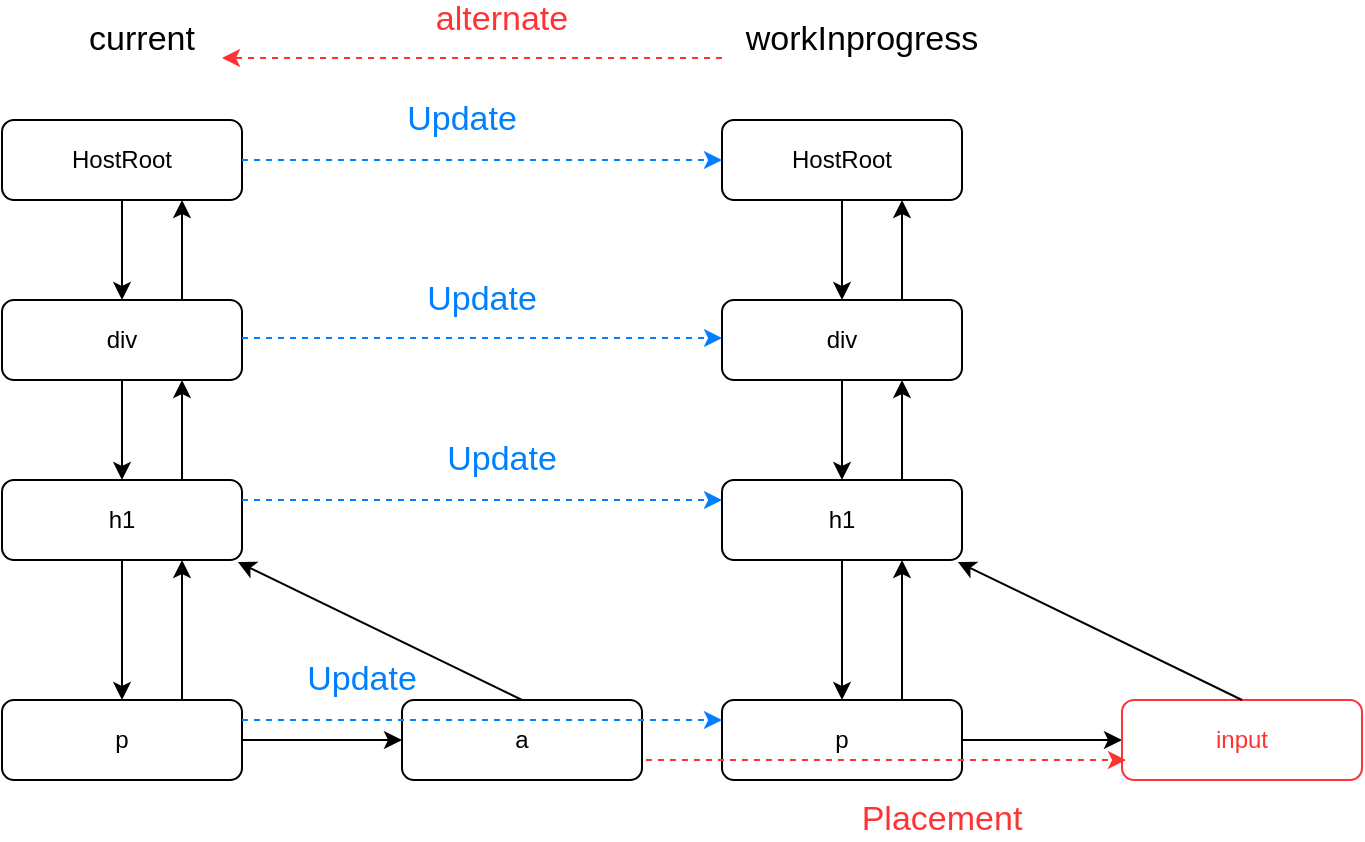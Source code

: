 <mxfile version="12.3.3" type="github" pages="1">
  <diagram id="WC2CbO6cNntMf5jrntyh" name="第 1 页">
    <mxGraphModel dx="763" dy="421" grid="1" gridSize="10" guides="1" tooltips="1" connect="1" arrows="1" fold="1" page="1" pageScale="1" pageWidth="3300" pageHeight="4681" math="0" shadow="0">
      <root>
        <mxCell id="0"/>
        <mxCell id="1" parent="0"/>
        <mxCell id="h7FLI7bui8fmI9zWMLrp-3" value="" style="edgeStyle=orthogonalEdgeStyle;rounded=0;orthogonalLoop=1;jettySize=auto;html=1;" edge="1" parent="1" source="h7FLI7bui8fmI9zWMLrp-1" target="h7FLI7bui8fmI9zWMLrp-2">
          <mxGeometry relative="1" as="geometry"/>
        </mxCell>
        <mxCell id="h7FLI7bui8fmI9zWMLrp-1" value="HostRoot" style="rounded=1;whiteSpace=wrap;html=1;" vertex="1" parent="1">
          <mxGeometry x="110" y="80" width="120" height="40" as="geometry"/>
        </mxCell>
        <mxCell id="h7FLI7bui8fmI9zWMLrp-5" value="" style="edgeStyle=orthogonalEdgeStyle;rounded=0;orthogonalLoop=1;jettySize=auto;html=1;" edge="1" parent="1" source="h7FLI7bui8fmI9zWMLrp-2" target="h7FLI7bui8fmI9zWMLrp-4">
          <mxGeometry relative="1" as="geometry"/>
        </mxCell>
        <mxCell id="h7FLI7bui8fmI9zWMLrp-2" value="div" style="rounded=1;whiteSpace=wrap;html=1;" vertex="1" parent="1">
          <mxGeometry x="110" y="170" width="120" height="40" as="geometry"/>
        </mxCell>
        <mxCell id="h7FLI7bui8fmI9zWMLrp-12" value="" style="edgeStyle=orthogonalEdgeStyle;rounded=0;orthogonalLoop=1;jettySize=auto;html=1;" edge="1" parent="1" source="h7FLI7bui8fmI9zWMLrp-4" target="h7FLI7bui8fmI9zWMLrp-11">
          <mxGeometry relative="1" as="geometry"/>
        </mxCell>
        <mxCell id="h7FLI7bui8fmI9zWMLrp-4" value="h1" style="rounded=1;whiteSpace=wrap;html=1;" vertex="1" parent="1">
          <mxGeometry x="110" y="260" width="120" height="40" as="geometry"/>
        </mxCell>
        <mxCell id="h7FLI7bui8fmI9zWMLrp-14" value="" style="edgeStyle=orthogonalEdgeStyle;rounded=0;orthogonalLoop=1;jettySize=auto;html=1;" edge="1" parent="1" source="h7FLI7bui8fmI9zWMLrp-11" target="h7FLI7bui8fmI9zWMLrp-13">
          <mxGeometry relative="1" as="geometry"/>
        </mxCell>
        <mxCell id="h7FLI7bui8fmI9zWMLrp-11" value="p" style="rounded=1;whiteSpace=wrap;html=1;" vertex="1" parent="1">
          <mxGeometry x="110" y="370" width="120" height="40" as="geometry"/>
        </mxCell>
        <mxCell id="h7FLI7bui8fmI9zWMLrp-13" value="a" style="rounded=1;whiteSpace=wrap;html=1;" vertex="1" parent="1">
          <mxGeometry x="310" y="370" width="120" height="40" as="geometry"/>
        </mxCell>
        <mxCell id="h7FLI7bui8fmI9zWMLrp-8" value="" style="endArrow=classic;html=1;entryX=0.75;entryY=1;entryDx=0;entryDy=0;exitX=0.75;exitY=0;exitDx=0;exitDy=0;" edge="1" parent="1" source="h7FLI7bui8fmI9zWMLrp-2" target="h7FLI7bui8fmI9zWMLrp-1">
          <mxGeometry width="50" height="50" relative="1" as="geometry">
            <mxPoint x="190" y="170" as="sourcePoint"/>
            <mxPoint x="240" y="120" as="targetPoint"/>
          </mxGeometry>
        </mxCell>
        <mxCell id="h7FLI7bui8fmI9zWMLrp-9" value="" style="endArrow=classic;html=1;entryX=0.75;entryY=1;entryDx=0;entryDy=0;exitX=0.75;exitY=0;exitDx=0;exitDy=0;" edge="1" parent="1" source="h7FLI7bui8fmI9zWMLrp-4" target="h7FLI7bui8fmI9zWMLrp-2">
          <mxGeometry width="50" height="50" relative="1" as="geometry">
            <mxPoint x="190" y="260" as="sourcePoint"/>
            <mxPoint x="240" y="210" as="targetPoint"/>
          </mxGeometry>
        </mxCell>
        <mxCell id="h7FLI7bui8fmI9zWMLrp-15" value="" style="endArrow=classic;html=1;entryX=0.75;entryY=1;entryDx=0;entryDy=0;exitX=0.75;exitY=0;exitDx=0;exitDy=0;" edge="1" parent="1" source="h7FLI7bui8fmI9zWMLrp-11" target="h7FLI7bui8fmI9zWMLrp-4">
          <mxGeometry width="50" height="50" relative="1" as="geometry">
            <mxPoint x="200" y="350" as="sourcePoint"/>
            <mxPoint x="250" y="330" as="targetPoint"/>
          </mxGeometry>
        </mxCell>
        <mxCell id="h7FLI7bui8fmI9zWMLrp-16" value="" style="endArrow=classic;html=1;entryX=0.983;entryY=1.025;entryDx=0;entryDy=0;entryPerimeter=0;" edge="1" parent="1" target="h7FLI7bui8fmI9zWMLrp-4">
          <mxGeometry width="50" height="50" relative="1" as="geometry">
            <mxPoint x="370" y="370" as="sourcePoint"/>
            <mxPoint x="420" y="320" as="targetPoint"/>
          </mxGeometry>
        </mxCell>
        <mxCell id="h7FLI7bui8fmI9zWMLrp-17" value="current" style="text;html=1;strokeColor=none;fillColor=none;align=center;verticalAlign=middle;whiteSpace=wrap;rounded=0;fontSize=17;" vertex="1" parent="1">
          <mxGeometry x="160" y="30" width="40" height="20" as="geometry"/>
        </mxCell>
        <mxCell id="h7FLI7bui8fmI9zWMLrp-18" value="" style="edgeStyle=orthogonalEdgeStyle;rounded=0;orthogonalLoop=1;jettySize=auto;html=1;" edge="1" parent="1" source="h7FLI7bui8fmI9zWMLrp-19" target="h7FLI7bui8fmI9zWMLrp-21">
          <mxGeometry relative="1" as="geometry"/>
        </mxCell>
        <mxCell id="h7FLI7bui8fmI9zWMLrp-19" value="HostRoot" style="rounded=1;whiteSpace=wrap;html=1;" vertex="1" parent="1">
          <mxGeometry x="470" y="80" width="120" height="40" as="geometry"/>
        </mxCell>
        <mxCell id="h7FLI7bui8fmI9zWMLrp-20" value="" style="edgeStyle=orthogonalEdgeStyle;rounded=0;orthogonalLoop=1;jettySize=auto;html=1;" edge="1" parent="1" source="h7FLI7bui8fmI9zWMLrp-21" target="h7FLI7bui8fmI9zWMLrp-24">
          <mxGeometry relative="1" as="geometry"/>
        </mxCell>
        <mxCell id="h7FLI7bui8fmI9zWMLrp-21" value="div" style="rounded=1;whiteSpace=wrap;html=1;" vertex="1" parent="1">
          <mxGeometry x="470" y="170" width="120" height="40" as="geometry"/>
        </mxCell>
        <mxCell id="h7FLI7bui8fmI9zWMLrp-23" value="" style="edgeStyle=orthogonalEdgeStyle;rounded=0;orthogonalLoop=1;jettySize=auto;html=1;" edge="1" parent="1" source="h7FLI7bui8fmI9zWMLrp-24" target="h7FLI7bui8fmI9zWMLrp-26">
          <mxGeometry relative="1" as="geometry"/>
        </mxCell>
        <mxCell id="h7FLI7bui8fmI9zWMLrp-24" value="h1" style="rounded=1;whiteSpace=wrap;html=1;" vertex="1" parent="1">
          <mxGeometry x="470" y="260" width="120" height="40" as="geometry"/>
        </mxCell>
        <mxCell id="h7FLI7bui8fmI9zWMLrp-25" value="" style="edgeStyle=orthogonalEdgeStyle;rounded=0;orthogonalLoop=1;jettySize=auto;html=1;" edge="1" parent="1" source="h7FLI7bui8fmI9zWMLrp-26" target="h7FLI7bui8fmI9zWMLrp-27">
          <mxGeometry relative="1" as="geometry"/>
        </mxCell>
        <mxCell id="h7FLI7bui8fmI9zWMLrp-26" value="p" style="rounded=1;whiteSpace=wrap;html=1;" vertex="1" parent="1">
          <mxGeometry x="470" y="370" width="120" height="40" as="geometry"/>
        </mxCell>
        <mxCell id="h7FLI7bui8fmI9zWMLrp-27" value="input" style="rounded=1;whiteSpace=wrap;html=1;fontColor=#FF3333;strokeColor=#FF3333;" vertex="1" parent="1">
          <mxGeometry x="670" y="370" width="120" height="40" as="geometry"/>
        </mxCell>
        <mxCell id="h7FLI7bui8fmI9zWMLrp-29" value="" style="endArrow=classic;html=1;entryX=0.75;entryY=1;entryDx=0;entryDy=0;exitX=0.75;exitY=0;exitDx=0;exitDy=0;" edge="1" parent="1" source="h7FLI7bui8fmI9zWMLrp-21" target="h7FLI7bui8fmI9zWMLrp-19">
          <mxGeometry width="50" height="50" relative="1" as="geometry">
            <mxPoint x="550" y="170" as="sourcePoint"/>
            <mxPoint x="600" y="120" as="targetPoint"/>
          </mxGeometry>
        </mxCell>
        <mxCell id="h7FLI7bui8fmI9zWMLrp-30" value="" style="endArrow=classic;html=1;entryX=0.75;entryY=1;entryDx=0;entryDy=0;exitX=0.75;exitY=0;exitDx=0;exitDy=0;" edge="1" parent="1" source="h7FLI7bui8fmI9zWMLrp-24" target="h7FLI7bui8fmI9zWMLrp-21">
          <mxGeometry width="50" height="50" relative="1" as="geometry">
            <mxPoint x="550" y="260" as="sourcePoint"/>
            <mxPoint x="600" y="210" as="targetPoint"/>
          </mxGeometry>
        </mxCell>
        <mxCell id="h7FLI7bui8fmI9zWMLrp-32" value="" style="endArrow=classic;html=1;entryX=0.75;entryY=1;entryDx=0;entryDy=0;exitX=0.75;exitY=0;exitDx=0;exitDy=0;" edge="1" parent="1" source="h7FLI7bui8fmI9zWMLrp-26" target="h7FLI7bui8fmI9zWMLrp-24">
          <mxGeometry width="50" height="50" relative="1" as="geometry">
            <mxPoint x="560" y="350" as="sourcePoint"/>
            <mxPoint x="610" y="330" as="targetPoint"/>
          </mxGeometry>
        </mxCell>
        <mxCell id="h7FLI7bui8fmI9zWMLrp-33" value="" style="endArrow=classic;html=1;entryX=0.983;entryY=1.025;entryDx=0;entryDy=0;entryPerimeter=0;" edge="1" parent="1" target="h7FLI7bui8fmI9zWMLrp-24">
          <mxGeometry width="50" height="50" relative="1" as="geometry">
            <mxPoint x="730" y="370" as="sourcePoint"/>
            <mxPoint x="780" y="320" as="targetPoint"/>
          </mxGeometry>
        </mxCell>
        <mxCell id="h7FLI7bui8fmI9zWMLrp-34" value="workInprogress" style="text;html=1;strokeColor=none;fillColor=none;align=center;verticalAlign=middle;whiteSpace=wrap;rounded=0;fontSize=17;" vertex="1" parent="1">
          <mxGeometry x="520" y="30" width="40" height="20" as="geometry"/>
        </mxCell>
        <mxCell id="h7FLI7bui8fmI9zWMLrp-39" value="" style="endArrow=classic;html=1;dashed=1;fontSize=17;fontColor=#FF3333;entryX=0;entryY=0.5;entryDx=0;entryDy=0;exitX=1;exitY=0.5;exitDx=0;exitDy=0;strokeColor=#007FFF;" edge="1" parent="1" source="h7FLI7bui8fmI9zWMLrp-1" target="h7FLI7bui8fmI9zWMLrp-19">
          <mxGeometry width="50" height="50" relative="1" as="geometry">
            <mxPoint x="230" y="105" as="sourcePoint"/>
            <mxPoint x="280" y="55" as="targetPoint"/>
          </mxGeometry>
        </mxCell>
        <mxCell id="h7FLI7bui8fmI9zWMLrp-40" value="" style="endArrow=classic;html=1;dashed=1;fontSize=17;fontColor=#FF3333;entryX=0;entryY=0.5;entryDx=0;entryDy=0;exitX=1;exitY=0.5;exitDx=0;exitDy=0;strokeColor=#007FFF;" edge="1" parent="1">
          <mxGeometry width="50" height="50" relative="1" as="geometry">
            <mxPoint x="230" y="189" as="sourcePoint"/>
            <mxPoint x="470" y="189" as="targetPoint"/>
          </mxGeometry>
        </mxCell>
        <mxCell id="h7FLI7bui8fmI9zWMLrp-41" value="" style="endArrow=classic;html=1;dashed=1;fontSize=17;fontColor=#FF3333;entryX=0;entryY=0.5;entryDx=0;entryDy=0;exitX=1;exitY=0.5;exitDx=0;exitDy=0;strokeColor=#007FFF;" edge="1" parent="1">
          <mxGeometry width="50" height="50" relative="1" as="geometry">
            <mxPoint x="230" y="270" as="sourcePoint"/>
            <mxPoint x="470" y="270" as="targetPoint"/>
          </mxGeometry>
        </mxCell>
        <mxCell id="h7FLI7bui8fmI9zWMLrp-42" value="" style="endArrow=classic;html=1;dashed=1;fontSize=17;fontColor=#FF3333;entryX=0;entryY=0.5;entryDx=0;entryDy=0;exitX=1;exitY=0.5;exitDx=0;exitDy=0;strokeColor=#007FFF;" edge="1" parent="1">
          <mxGeometry width="50" height="50" relative="1" as="geometry">
            <mxPoint x="230" y="380" as="sourcePoint"/>
            <mxPoint x="470" y="380" as="targetPoint"/>
          </mxGeometry>
        </mxCell>
        <mxCell id="h7FLI7bui8fmI9zWMLrp-43" value="" style="endArrow=classic;html=1;dashed=1;fontSize=17;fontColor=#FF3333;entryX=0;entryY=0.5;entryDx=0;entryDy=0;exitX=1;exitY=0.5;exitDx=0;exitDy=0;strokeColor=#FF3333;" edge="1" parent="1">
          <mxGeometry width="50" height="50" relative="1" as="geometry">
            <mxPoint x="432" y="400" as="sourcePoint"/>
            <mxPoint x="672" y="400" as="targetPoint"/>
          </mxGeometry>
        </mxCell>
        <mxCell id="h7FLI7bui8fmI9zWMLrp-44" value="Update" style="text;html=1;strokeColor=none;fillColor=none;align=center;verticalAlign=middle;whiteSpace=wrap;rounded=0;fontSize=17;fontColor=#007FFF;" vertex="1" parent="1">
          <mxGeometry x="320" y="70" width="40" height="20" as="geometry"/>
        </mxCell>
        <mxCell id="h7FLI7bui8fmI9zWMLrp-46" value="Update" style="text;html=1;strokeColor=none;fillColor=none;align=center;verticalAlign=middle;whiteSpace=wrap;rounded=0;fontSize=17;fontColor=#007FFF;" vertex="1" parent="1">
          <mxGeometry x="330" y="160" width="40" height="20" as="geometry"/>
        </mxCell>
        <mxCell id="h7FLI7bui8fmI9zWMLrp-47" value="Update" style="text;html=1;strokeColor=none;fillColor=none;align=center;verticalAlign=middle;whiteSpace=wrap;rounded=0;fontSize=17;fontColor=#007FFF;" vertex="1" parent="1">
          <mxGeometry x="340" y="240" width="40" height="20" as="geometry"/>
        </mxCell>
        <mxCell id="h7FLI7bui8fmI9zWMLrp-48" value="Update" style="text;html=1;strokeColor=none;fillColor=none;align=center;verticalAlign=middle;whiteSpace=wrap;rounded=0;fontSize=17;fontColor=#007FFF;" vertex="1" parent="1">
          <mxGeometry x="270" y="350" width="40" height="20" as="geometry"/>
        </mxCell>
        <mxCell id="h7FLI7bui8fmI9zWMLrp-49" value="Placement" style="text;html=1;strokeColor=none;fillColor=none;align=center;verticalAlign=middle;whiteSpace=wrap;rounded=0;fontSize=17;fontColor=#FF3333;" vertex="1" parent="1">
          <mxGeometry x="560" y="420" width="40" height="20" as="geometry"/>
        </mxCell>
        <mxCell id="h7FLI7bui8fmI9zWMLrp-51" value="" style="endArrow=classic;html=1;dashed=1;strokeColor=#FF3333;fontSize=17;fontColor=#FF3333;" edge="1" parent="1">
          <mxGeometry width="50" height="50" relative="1" as="geometry">
            <mxPoint x="470" y="49" as="sourcePoint"/>
            <mxPoint x="220" y="49" as="targetPoint"/>
          </mxGeometry>
        </mxCell>
        <mxCell id="h7FLI7bui8fmI9zWMLrp-52" value="alternate" style="text;html=1;strokeColor=none;fillColor=none;align=center;verticalAlign=middle;whiteSpace=wrap;rounded=0;fontSize=17;fontColor=#FF3333;" vertex="1" parent="1">
          <mxGeometry x="340" y="20" width="40" height="20" as="geometry"/>
        </mxCell>
      </root>
    </mxGraphModel>
  </diagram>
</mxfile>
